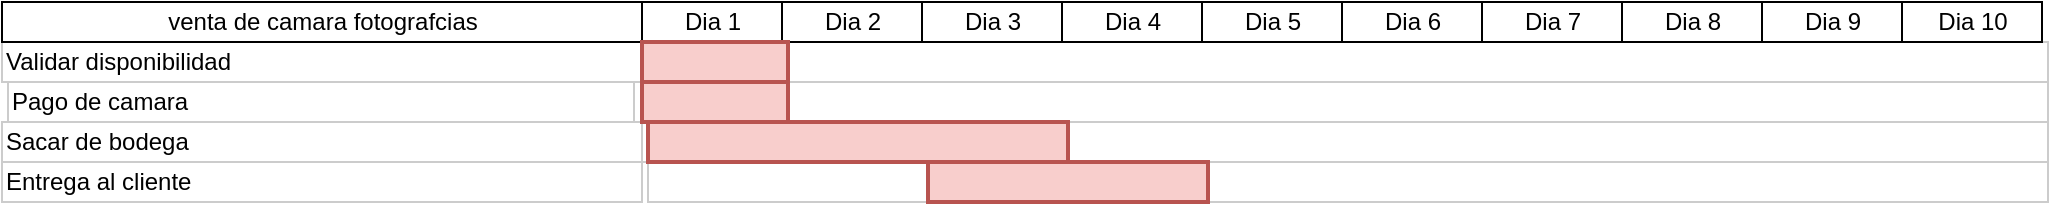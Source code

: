 <mxfile version="20.0.1" type="device"><diagram id="nodAWJYeasgyObpFK7hc" name="Page-1"><mxGraphModel dx="1228" dy="604" grid="1" gridSize="10" guides="1" tooltips="1" connect="1" arrows="1" fold="1" page="1" pageScale="1" pageWidth="827" pageHeight="1169" math="0" shadow="0"><root><mxCell id="0"/><mxCell id="1" parent="0"/><mxCell id="0Zw__l4Lxh6YnHvPp6zi-1" value="Validar disponibilidad" style="align=left;strokeColor=#CCCCCC;html=1;" vertex="1" parent="1"><mxGeometry x="297.0" y="150.0" width="320.0" height="20.0" as="geometry"/></mxCell><mxCell id="0Zw__l4Lxh6YnHvPp6zi-2" value="Pago de camara&amp;nbsp;" style="align=left;strokeColor=#CCCCCC;html=1;" vertex="1" parent="1"><mxGeometry x="300" y="170" width="313" height="20" as="geometry"/></mxCell><mxCell id="0Zw__l4Lxh6YnHvPp6zi-3" value="Sacar de bodega" style="align=left;strokeColor=#CCCCCC;html=1;" vertex="1" parent="1"><mxGeometry x="297.0" y="190.0" width="320.0" height="20" as="geometry"/></mxCell><mxCell id="0Zw__l4Lxh6YnHvPp6zi-4" value="Entrega al cliente" style="align=left;strokeColor=#CCCCCC;html=1;" vertex="1" parent="1"><mxGeometry x="297.0" y="210.0" width="320.0" height="20" as="geometry"/></mxCell><mxCell id="0Zw__l4Lxh6YnHvPp6zi-5" value="venta de camara fotografcias" style="strokeWidth=1;fontStyle=0;html=1;" vertex="1" parent="1"><mxGeometry x="297" y="130" width="320" height="20" as="geometry"/></mxCell><mxCell id="0Zw__l4Lxh6YnHvPp6zi-6" value="" style="align=left;strokeColor=#CCCCCC;html=1;" vertex="1" parent="1"><mxGeometry x="617" y="150" width="703" height="20" as="geometry"/></mxCell><mxCell id="0Zw__l4Lxh6YnHvPp6zi-7" value="Dia 1" style="strokeWidth=1;fontStyle=0;html=1;" vertex="1" parent="1"><mxGeometry x="617" y="130" width="70" height="20" as="geometry"/></mxCell><mxCell id="0Zw__l4Lxh6YnHvPp6zi-8" value="Dia 2" style="strokeWidth=1;fontStyle=0;html=1;" vertex="1" parent="1"><mxGeometry x="687" y="130" width="70" height="20" as="geometry"/></mxCell><mxCell id="0Zw__l4Lxh6YnHvPp6zi-9" value="Dia 3" style="strokeWidth=1;fontStyle=0;html=1;" vertex="1" parent="1"><mxGeometry x="757" y="130" width="70" height="20" as="geometry"/></mxCell><mxCell id="0Zw__l4Lxh6YnHvPp6zi-10" value="Dia 4" style="strokeWidth=1;fontStyle=0;html=1;" vertex="1" parent="1"><mxGeometry x="827" y="130" width="70" height="20" as="geometry"/></mxCell><mxCell id="0Zw__l4Lxh6YnHvPp6zi-11" value="Dia 5" style="strokeWidth=1;fontStyle=0;html=1;" vertex="1" parent="1"><mxGeometry x="897" y="130" width="70" height="20" as="geometry"/></mxCell><mxCell id="0Zw__l4Lxh6YnHvPp6zi-12" value="Dia 6" style="strokeWidth=1;fontStyle=0;html=1;" vertex="1" parent="1"><mxGeometry x="967" y="130" width="70" height="20" as="geometry"/></mxCell><mxCell id="0Zw__l4Lxh6YnHvPp6zi-13" value="Dia 7" style="strokeWidth=1;fontStyle=0;html=1;" vertex="1" parent="1"><mxGeometry x="1037" y="130" width="70" height="20" as="geometry"/></mxCell><mxCell id="0Zw__l4Lxh6YnHvPp6zi-14" value="Dia 8" style="strokeWidth=1;fontStyle=0;html=1;" vertex="1" parent="1"><mxGeometry x="1107" y="130" width="70" height="20" as="geometry"/></mxCell><mxCell id="0Zw__l4Lxh6YnHvPp6zi-15" value="Dia 9" style="strokeWidth=1;fontStyle=0;html=1;" vertex="1" parent="1"><mxGeometry x="1177" y="130" width="70" height="20" as="geometry"/></mxCell><mxCell id="0Zw__l4Lxh6YnHvPp6zi-16" value="Dia 10" style="strokeWidth=1;fontStyle=0;html=1;" vertex="1" parent="1"><mxGeometry x="1247" y="130" width="70" height="20" as="geometry"/></mxCell><mxCell id="0Zw__l4Lxh6YnHvPp6zi-17" value="" style="align=left;strokeColor=#CCCCCC;html=1;" vertex="1" parent="1"><mxGeometry x="617" y="170" width="703" height="20" as="geometry"/></mxCell><mxCell id="0Zw__l4Lxh6YnHvPp6zi-18" value="" style="align=left;strokeColor=#CCCCCC;html=1;" vertex="1" parent="1"><mxGeometry x="617" y="190" width="703" height="20" as="geometry"/></mxCell><mxCell id="0Zw__l4Lxh6YnHvPp6zi-19" value="" style="align=left;strokeColor=#CCCCCC;html=1;" vertex="1" parent="1"><mxGeometry x="620" y="210" width="700" height="20" as="geometry"/></mxCell><mxCell id="0Zw__l4Lxh6YnHvPp6zi-20" value="" style="whiteSpace=wrap;html=1;strokeWidth=2;fillColor=#f8cecc;fontSize=14;align=center;strokeColor=#b85450;" vertex="1" parent="1"><mxGeometry x="617" y="150" width="73" height="20" as="geometry"/></mxCell><mxCell id="0Zw__l4Lxh6YnHvPp6zi-21" value="" style="whiteSpace=wrap;html=1;strokeWidth=2;fillColor=#f8cecc;fontSize=14;align=center;strokeColor=#b85450;" vertex="1" parent="1"><mxGeometry x="617" y="170" width="73" height="20" as="geometry"/></mxCell><mxCell id="0Zw__l4Lxh6YnHvPp6zi-22" value="" style="whiteSpace=wrap;html=1;strokeWidth=2;fillColor=#f8cecc;fontSize=14;align=center;strokeColor=#b85450;" vertex="1" parent="1"><mxGeometry x="620" y="190" width="210" height="20" as="geometry"/></mxCell><mxCell id="0Zw__l4Lxh6YnHvPp6zi-23" value="" style="whiteSpace=wrap;html=1;strokeWidth=2;fillColor=#f8cecc;fontSize=14;align=center;strokeColor=#b85450;" vertex="1" parent="1"><mxGeometry x="760" y="210" width="140" height="20" as="geometry"/></mxCell></root></mxGraphModel></diagram></mxfile>